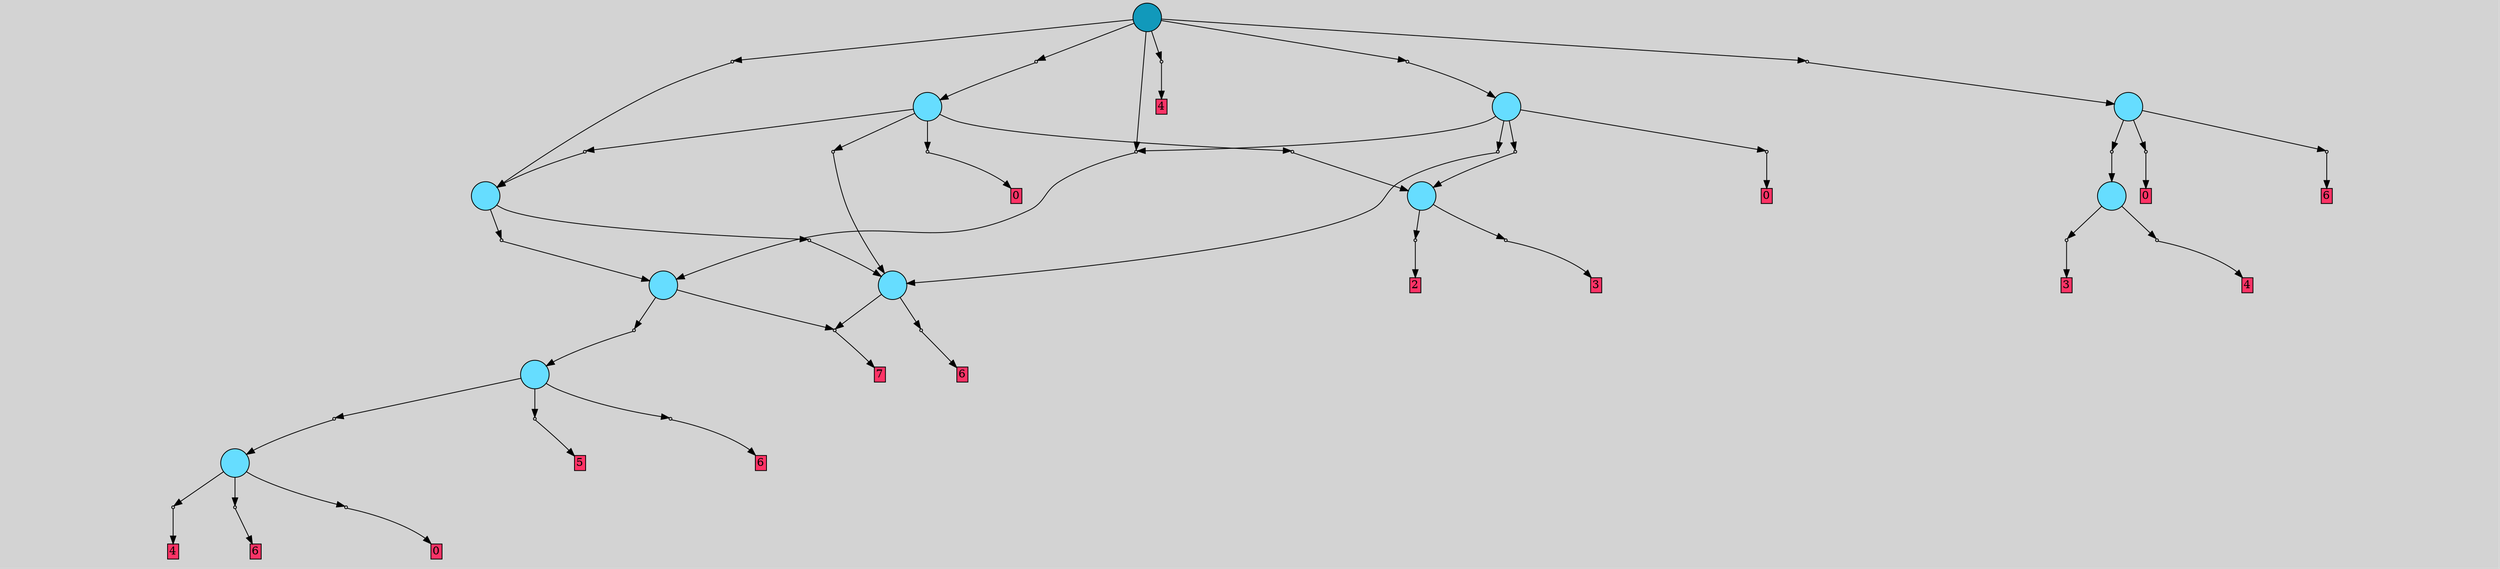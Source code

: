 // File exported with GEGELATI v1.3.1
// On the 2024-04-12 16:12:29
// With the File::TPGGraphDotExporter
digraph{
	graph[pad = "0.212, 0.055" bgcolor = lightgray]
	node[shape=circle style = filled label = ""]
		T0 [fillcolor="#66ddff"]
		T1 [fillcolor="#66ddff"]
		T2 [fillcolor="#66ddff"]
		T3 [fillcolor="#66ddff"]
		T4 [fillcolor="#66ddff"]
		T5 [fillcolor="#66ddff"]
		T6 [fillcolor="#66ddff"]
		T7 [fillcolor="#66ddff"]
		T8 [fillcolor="#66ddff"]
		T9 [fillcolor="#66ddff"]
		T10 [fillcolor="#1199bb"]
		P0 [fillcolor="#cccccc" shape=point] //
		I0 [shape=box style=invis label="1|0&4|6#1|6#2|1#0|7&#92;n"]
		P0 -> I0[style=invis]
		A0 [fillcolor="#ff3366" shape=box margin=0.03 width=0 height=0 label="2"]
		T0 -> P0 -> A0
		P1 [fillcolor="#cccccc" shape=point] //
		I1 [shape=box style=invis label="5|1&2|5#3|6#0|3#1|3&#92;n7|0&4|3#0|1#0|7#2|1&#92;n"]
		P1 -> I1[style=invis]
		A1 [fillcolor="#ff3366" shape=box margin=0.03 width=0 height=0 label="3"]
		T0 -> P1 -> A1
		P2 [fillcolor="#cccccc" shape=point] //
		I2 [shape=box style=invis label=""]
		P2 -> I2[style=invis]
		A2 [fillcolor="#ff3366" shape=box margin=0.03 width=0 height=0 label="6"]
		T1 -> P2 -> A2
		P3 [fillcolor="#cccccc" shape=point] //
		I3 [shape=box style=invis label="2|0&4|6#1|7#1|7#2|4&#92;n"]
		P3 -> I3[style=invis]
		A3 [fillcolor="#ff3366" shape=box margin=0.03 width=0 height=0 label="7"]
		T1 -> P3 -> A3
		P4 [fillcolor="#cccccc" shape=point] //
		I4 [shape=box style=invis label="0|0&4|2#3|5#3|0#2|2&#92;n"]
		P4 -> I4[style=invis]
		A4 [fillcolor="#ff3366" shape=box margin=0.03 width=0 height=0 label="4"]
		T2 -> P4 -> A4
		P5 [fillcolor="#cccccc" shape=point] //
		I5 [shape=box style=invis label="5|1&2|5#3|6#0|3#1|3&#92;n7|0&4|3#0|1#0|7#2|1&#92;n"]
		P5 -> I5[style=invis]
		A5 [fillcolor="#ff3366" shape=box margin=0.03 width=0 height=0 label="3"]
		T2 -> P5 -> A5
		P6 [fillcolor="#cccccc" shape=point] //
		I6 [shape=box style=invis label="4|0&4|0#4|5#1|6#3|0&#92;n"]
		P6 -> I6[style=invis]
		A6 [fillcolor="#ff3366" shape=box margin=0.03 width=0 height=0 label="4"]
		T3 -> P6 -> A6
		P7 [fillcolor="#cccccc" shape=point] //
		I7 [shape=box style=invis label=""]
		P7 -> I7[style=invis]
		A7 [fillcolor="#ff3366" shape=box margin=0.03 width=0 height=0 label="6"]
		T3 -> P7 -> A7
		P8 [fillcolor="#cccccc" shape=point] //
		I8 [shape=box style=invis label="1|0&0|7#3|3#3|3#4|7&#92;n"]
		P8 -> I8[style=invis]
		A8 [fillcolor="#ff3366" shape=box margin=0.03 width=0 height=0 label="0"]
		T3 -> P8 -> A8
		P9 [fillcolor="#cccccc" shape=point] //
		I9 [shape=box style=invis label="0|0&4|4#3|2#4|7#2|4&#92;n"]
		P9 -> I9[style=invis]
		T4 -> P9 -> T3
		P10 [fillcolor="#cccccc" shape=point] //
		I10 [shape=box style=invis label="6|0&3|7#4|7#2|5#0|1&#92;n"]
		P10 -> I10[style=invis]
		A9 [fillcolor="#ff3366" shape=box margin=0.03 width=0 height=0 label="5"]
		T4 -> P10 -> A9
		P11 [fillcolor="#cccccc" shape=point] //
		I11 [shape=box style=invis label="2|0&1|7#3|2#3|2#0|0&#92;n"]
		P11 -> I11[style=invis]
		A10 [fillcolor="#ff3366" shape=box margin=0.03 width=0 height=0 label="6"]
		T4 -> P11 -> A10
		P12 [fillcolor="#cccccc" shape=point] //
		I12 [shape=box style=invis label="6|0&0|4#1|3#1|1#4|0&#92;n"]
		P12 -> I12[style=invis]
		T5 -> P12 -> T4
		T5 -> P3
		P13 [fillcolor="#cccccc" shape=point] //
		I13 [shape=box style=invis label="0|0&4|2#3|6#3|2#0|3&#92;n"]
		P13 -> I13[style=invis]
		T6 -> P13 -> T2
		P14 [fillcolor="#cccccc" shape=point] //
		I14 [shape=box style=invis label="0|0&4|2#3|7#2|1#4|6&#92;n"]
		P14 -> I14[style=invis]
		A11 [fillcolor="#ff3366" shape=box margin=0.03 width=0 height=0 label="0"]
		T6 -> P14 -> A11
		P15 [fillcolor="#cccccc" shape=point] //
		I15 [shape=box style=invis label="2|0&1|7#3|2#4|2#0|0&#92;n"]
		P15 -> I15[style=invis]
		A12 [fillcolor="#ff3366" shape=box margin=0.03 width=0 height=0 label="6"]
		T6 -> P15 -> A12
		P16 [fillcolor="#cccccc" shape=point] //
		I16 [shape=box style=invis label="2|0&4|3#3|7#1|7#2|4&#92;n"]
		P16 -> I16[style=invis]
		T7 -> P16 -> T1
		P17 [fillcolor="#cccccc" shape=point] //
		I17 [shape=box style=invis label="2|0&4|6#1|6#1|7#2|4&#92;n"]
		P17 -> I17[style=invis]
		T7 -> P17 -> T5
		P18 [fillcolor="#cccccc" shape=point] //
		I18 [shape=box style=invis label="7|0&0|7#2|4#0|2#4|6&#92;n"]
		P18 -> I18[style=invis]
		A13 [fillcolor="#ff3366" shape=box margin=0.03 width=0 height=0 label="0"]
		T8 -> P18 -> A13
		P19 [fillcolor="#cccccc" shape=point] //
		I19 [shape=box style=invis label="6|0&3|2#4|4#4|7#4|5&#92;n"]
		P19 -> I19[style=invis]
		T8 -> P19 -> T0
		P20 [fillcolor="#cccccc" shape=point] //
		I20 [shape=box style=invis label="2|0&4|6#1|6#1|7#2|4&#92;n"]
		P20 -> I20[style=invis]
		T8 -> P20 -> T5
		P21 [fillcolor="#cccccc" shape=point] //
		I21 [shape=box style=invis label="2|0&4|6#3|7#1|7#2|4&#92;n"]
		P21 -> I21[style=invis]
		T8 -> P21 -> T1
		P22 [fillcolor="#cccccc" shape=point] //
		I22 [shape=box style=invis label="7|0&0|7#1|4#0|1#4|6&#92;n"]
		P22 -> I22[style=invis]
		A14 [fillcolor="#ff3366" shape=box margin=0.03 width=0 height=0 label="0"]
		T9 -> P22 -> A14
		P23 [fillcolor="#cccccc" shape=point] //
		I23 [shape=box style=invis label="2|0&4|6#1|6#1|7#2|4&#92;n"]
		P23 -> I23[style=invis]
		T9 -> P23 -> T7
		P24 [fillcolor="#cccccc" shape=point] //
		I24 [shape=box style=invis label="2|0&4|3#3|7#1|7#2|4&#92;n"]
		P24 -> I24[style=invis]
		T9 -> P24 -> T1
		P25 [fillcolor="#cccccc" shape=point] //
		I25 [shape=box style=invis label="6|0&3|2#4|4#4|7#4|5&#92;n"]
		P25 -> I25[style=invis]
		T9 -> P25 -> T0
		P26 [fillcolor="#cccccc" shape=point] //
		I26 [shape=box style=invis label="7|0&3|4#3|7#1|6#2|7&#92;n"]
		P26 -> I26[style=invis]
		T10 -> P26 -> T7
		P27 [fillcolor="#cccccc" shape=point] //
		I27 [shape=box style=invis label="3|0&1|1#0|3#2|0#4|2&#92;n"]
		P27 -> I27[style=invis]
		T10 -> P27 -> T9
		P28 [fillcolor="#cccccc" shape=point] //
		I28 [shape=box style=invis label="1|4&3|2#1|1#0|1#4|1&#92;n4|0&2|6#0|4#1|1#4|2&#92;n"]
		P28 -> I28[style=invis]
		A15 [fillcolor="#ff3366" shape=box margin=0.03 width=0 height=0 label="4"]
		T10 -> P28 -> A15
		P29 [fillcolor="#cccccc" shape=point] //
		I29 [shape=box style=invis label="3|1&2|2#3|5#0|4#2|3&#92;n6|0&0|1#0|4#2|6#0|0&#92;n"]
		P29 -> I29[style=invis]
		T10 -> P29 -> T8
		T10 -> P20
		P30 [fillcolor="#cccccc" shape=point] //
		I30 [shape=box style=invis label="4|0&4|0#4|5#1|6#3|0&#92;n"]
		P30 -> I30[style=invis]
		T10 -> P30 -> T6
		{ rank= same T10 }
}
